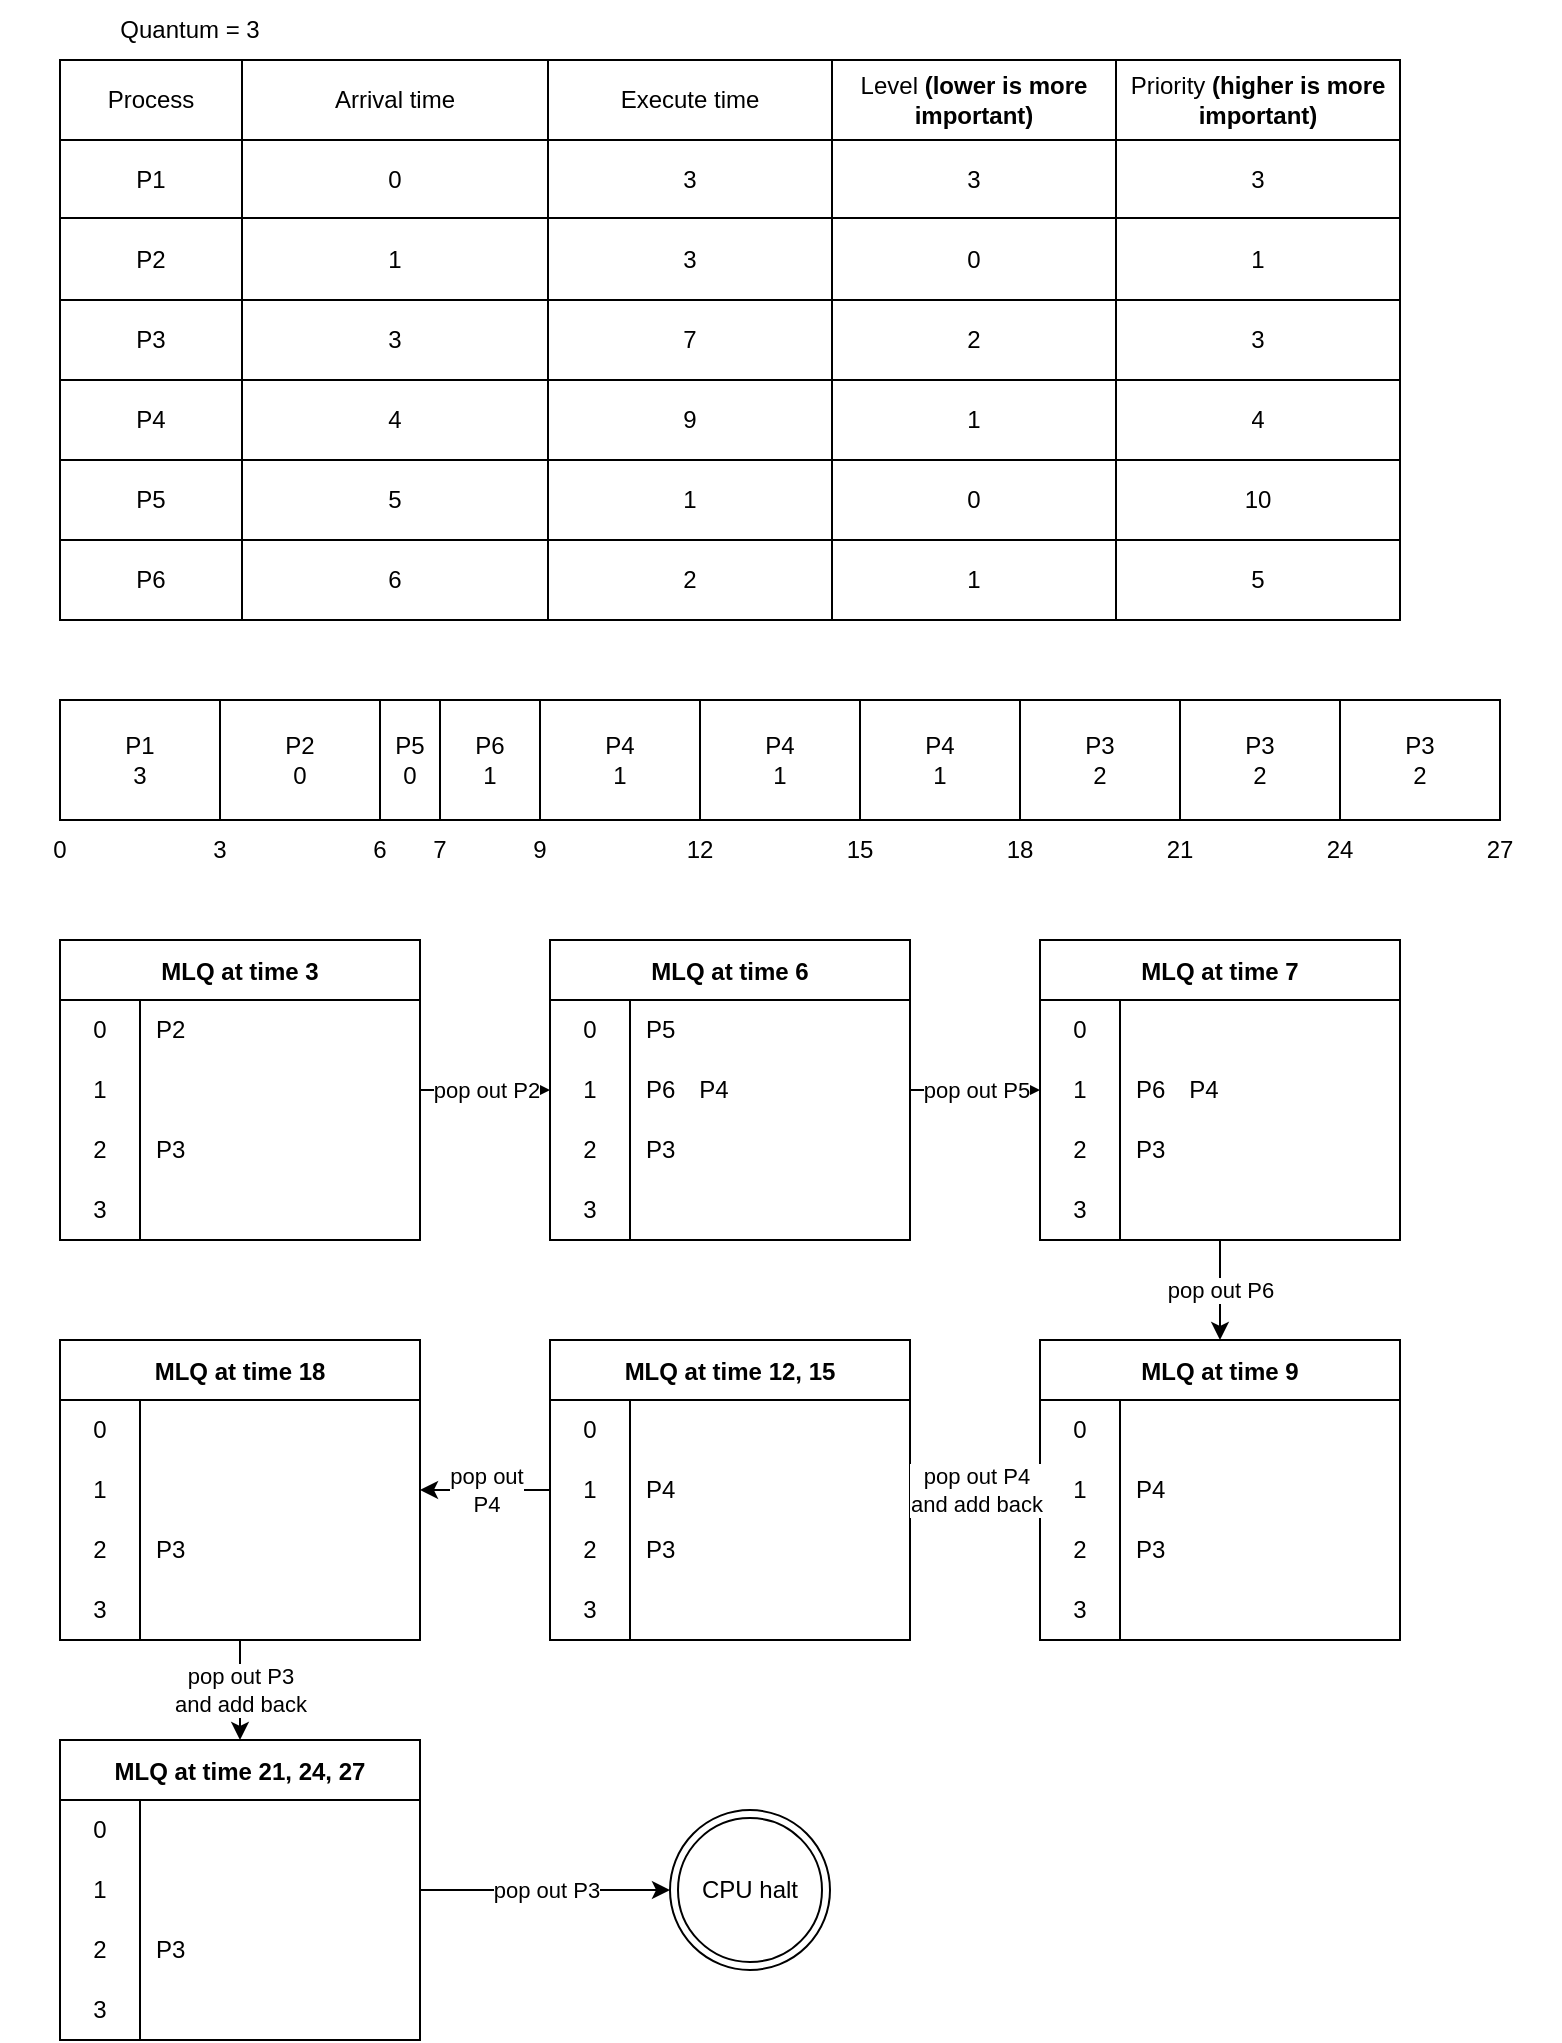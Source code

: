 <mxfile version="20.3.0" type="device"><diagram id="JdR4TpfTcAb123M0RGdp" name="Page-1"><mxGraphModel dx="1102" dy="1025" grid="1" gridSize="10" guides="1" tooltips="1" connect="1" arrows="1" fold="1" page="1" pageScale="1" pageWidth="850" pageHeight="1100" math="0" shadow="0"><root><mxCell id="0"/><mxCell id="1" parent="0"/><mxCell id="FrBNk-nTPE8TU9PFp3-e-2" value="&lt;div&gt;P1&lt;/div&gt;3" style="rounded=0;whiteSpace=wrap;html=1;" parent="1" vertex="1"><mxGeometry x="80" y="400" width="80" height="60" as="geometry"/></mxCell><mxCell id="FrBNk-nTPE8TU9PFp3-e-42" value="" style="shape=table;html=1;whiteSpace=wrap;startSize=0;container=1;collapsible=0;childLayout=tableLayout;" parent="1" vertex="1"><mxGeometry x="80" y="80" width="670" height="280" as="geometry"/></mxCell><mxCell id="FrBNk-nTPE8TU9PFp3-e-43" value="" style="shape=tableRow;horizontal=0;startSize=0;swimlaneHead=0;swimlaneBody=0;top=0;left=0;bottom=0;right=0;collapsible=0;dropTarget=0;fillColor=none;points=[[0,0.5],[1,0.5]];portConstraint=eastwest;" parent="FrBNk-nTPE8TU9PFp3-e-42" vertex="1"><mxGeometry width="670" height="40" as="geometry"/></mxCell><mxCell id="FrBNk-nTPE8TU9PFp3-e-44" value="Process" style="shape=partialRectangle;html=1;whiteSpace=wrap;connectable=0;fillColor=none;top=0;left=0;bottom=0;right=0;overflow=hidden;" parent="FrBNk-nTPE8TU9PFp3-e-43" vertex="1"><mxGeometry width="91" height="40" as="geometry"><mxRectangle width="91" height="40" as="alternateBounds"/></mxGeometry></mxCell><mxCell id="FrBNk-nTPE8TU9PFp3-e-45" value="Arrival time" style="shape=partialRectangle;html=1;whiteSpace=wrap;connectable=0;fillColor=none;top=0;left=0;bottom=0;right=0;overflow=hidden;" parent="FrBNk-nTPE8TU9PFp3-e-43" vertex="1"><mxGeometry x="91" width="153" height="40" as="geometry"><mxRectangle width="153" height="40" as="alternateBounds"/></mxGeometry></mxCell><mxCell id="FrBNk-nTPE8TU9PFp3-e-46" value="Execute time" style="shape=partialRectangle;html=1;whiteSpace=wrap;connectable=0;fillColor=none;top=0;left=0;bottom=0;right=0;overflow=hidden;" parent="FrBNk-nTPE8TU9PFp3-e-43" vertex="1"><mxGeometry x="244" width="142" height="40" as="geometry"><mxRectangle width="142" height="40" as="alternateBounds"/></mxGeometry></mxCell><mxCell id="FrBNk-nTPE8TU9PFp3-e-79" value="Level &lt;b&gt;(lower is more important)&lt;/b&gt;" style="shape=partialRectangle;html=1;whiteSpace=wrap;connectable=0;fillColor=none;top=0;left=0;bottom=0;right=0;overflow=hidden;" parent="FrBNk-nTPE8TU9PFp3-e-43" vertex="1"><mxGeometry x="386" width="142" height="40" as="geometry"><mxRectangle width="142" height="40" as="alternateBounds"/></mxGeometry></mxCell><mxCell id="FrBNk-nTPE8TU9PFp3-e-103" value="Priority&lt;b&gt; (higher is more important)&lt;/b&gt;" style="shape=partialRectangle;html=1;whiteSpace=wrap;connectable=0;fillColor=none;top=0;left=0;bottom=0;right=0;overflow=hidden;" parent="FrBNk-nTPE8TU9PFp3-e-43" vertex="1"><mxGeometry x="528" width="142" height="40" as="geometry"><mxRectangle width="142" height="40" as="alternateBounds"/></mxGeometry></mxCell><mxCell id="FrBNk-nTPE8TU9PFp3-e-47" value="" style="shape=tableRow;horizontal=0;startSize=0;swimlaneHead=0;swimlaneBody=0;top=0;left=0;bottom=0;right=0;collapsible=0;dropTarget=0;fillColor=none;points=[[0,0.5],[1,0.5]];portConstraint=eastwest;" parent="FrBNk-nTPE8TU9PFp3-e-42" vertex="1"><mxGeometry y="40" width="670" height="39" as="geometry"/></mxCell><mxCell id="FrBNk-nTPE8TU9PFp3-e-48" value="P1" style="shape=partialRectangle;html=1;whiteSpace=wrap;connectable=0;fillColor=none;top=0;left=0;bottom=0;right=0;overflow=hidden;" parent="FrBNk-nTPE8TU9PFp3-e-47" vertex="1"><mxGeometry width="91" height="39" as="geometry"><mxRectangle width="91" height="39" as="alternateBounds"/></mxGeometry></mxCell><mxCell id="FrBNk-nTPE8TU9PFp3-e-49" value="0" style="shape=partialRectangle;html=1;whiteSpace=wrap;connectable=0;fillColor=none;top=0;left=0;bottom=0;right=0;overflow=hidden;" parent="FrBNk-nTPE8TU9PFp3-e-47" vertex="1"><mxGeometry x="91" width="153" height="39" as="geometry"><mxRectangle width="153" height="39" as="alternateBounds"/></mxGeometry></mxCell><mxCell id="FrBNk-nTPE8TU9PFp3-e-50" value="3" style="shape=partialRectangle;html=1;whiteSpace=wrap;connectable=0;fillColor=none;top=0;left=0;bottom=0;right=0;overflow=hidden;" parent="FrBNk-nTPE8TU9PFp3-e-47" vertex="1"><mxGeometry x="244" width="142" height="39" as="geometry"><mxRectangle width="142" height="39" as="alternateBounds"/></mxGeometry></mxCell><mxCell id="FrBNk-nTPE8TU9PFp3-e-80" value="3" style="shape=partialRectangle;html=1;whiteSpace=wrap;connectable=0;fillColor=none;top=0;left=0;bottom=0;right=0;overflow=hidden;" parent="FrBNk-nTPE8TU9PFp3-e-47" vertex="1"><mxGeometry x="386" width="142" height="39" as="geometry"><mxRectangle width="142" height="39" as="alternateBounds"/></mxGeometry></mxCell><mxCell id="FrBNk-nTPE8TU9PFp3-e-104" value="3" style="shape=partialRectangle;html=1;whiteSpace=wrap;connectable=0;fillColor=none;top=0;left=0;bottom=0;right=0;overflow=hidden;" parent="FrBNk-nTPE8TU9PFp3-e-47" vertex="1"><mxGeometry x="528" width="142" height="39" as="geometry"><mxRectangle width="142" height="39" as="alternateBounds"/></mxGeometry></mxCell><mxCell id="FrBNk-nTPE8TU9PFp3-e-51" value="" style="shape=tableRow;horizontal=0;startSize=0;swimlaneHead=0;swimlaneBody=0;top=0;left=0;bottom=0;right=0;collapsible=0;dropTarget=0;fillColor=none;points=[[0,0.5],[1,0.5]];portConstraint=eastwest;" parent="FrBNk-nTPE8TU9PFp3-e-42" vertex="1"><mxGeometry y="79" width="670" height="41" as="geometry"/></mxCell><mxCell id="FrBNk-nTPE8TU9PFp3-e-52" value="P2" style="shape=partialRectangle;html=1;whiteSpace=wrap;connectable=0;fillColor=none;top=0;left=0;bottom=0;right=0;overflow=hidden;" parent="FrBNk-nTPE8TU9PFp3-e-51" vertex="1"><mxGeometry width="91" height="41" as="geometry"><mxRectangle width="91" height="41" as="alternateBounds"/></mxGeometry></mxCell><mxCell id="FrBNk-nTPE8TU9PFp3-e-53" value="1" style="shape=partialRectangle;html=1;whiteSpace=wrap;connectable=0;fillColor=none;top=0;left=0;bottom=0;right=0;overflow=hidden;" parent="FrBNk-nTPE8TU9PFp3-e-51" vertex="1"><mxGeometry x="91" width="153" height="41" as="geometry"><mxRectangle width="153" height="41" as="alternateBounds"/></mxGeometry></mxCell><mxCell id="FrBNk-nTPE8TU9PFp3-e-54" value="3" style="shape=partialRectangle;html=1;whiteSpace=wrap;connectable=0;fillColor=none;top=0;left=0;bottom=0;right=0;overflow=hidden;pointerEvents=1;" parent="FrBNk-nTPE8TU9PFp3-e-51" vertex="1"><mxGeometry x="244" width="142" height="41" as="geometry"><mxRectangle width="142" height="41" as="alternateBounds"/></mxGeometry></mxCell><mxCell id="FrBNk-nTPE8TU9PFp3-e-81" value="0" style="shape=partialRectangle;html=1;whiteSpace=wrap;connectable=0;fillColor=none;top=0;left=0;bottom=0;right=0;overflow=hidden;pointerEvents=1;" parent="FrBNk-nTPE8TU9PFp3-e-51" vertex="1"><mxGeometry x="386" width="142" height="41" as="geometry"><mxRectangle width="142" height="41" as="alternateBounds"/></mxGeometry></mxCell><mxCell id="FrBNk-nTPE8TU9PFp3-e-105" value="1" style="shape=partialRectangle;html=1;whiteSpace=wrap;connectable=0;fillColor=none;top=0;left=0;bottom=0;right=0;overflow=hidden;pointerEvents=1;" parent="FrBNk-nTPE8TU9PFp3-e-51" vertex="1"><mxGeometry x="528" width="142" height="41" as="geometry"><mxRectangle width="142" height="41" as="alternateBounds"/></mxGeometry></mxCell><mxCell id="FrBNk-nTPE8TU9PFp3-e-55" style="shape=tableRow;horizontal=0;startSize=0;swimlaneHead=0;swimlaneBody=0;top=0;left=0;bottom=0;right=0;collapsible=0;dropTarget=0;fillColor=none;points=[[0,0.5],[1,0.5]];portConstraint=eastwest;" parent="FrBNk-nTPE8TU9PFp3-e-42" vertex="1"><mxGeometry y="120" width="670" height="40" as="geometry"/></mxCell><mxCell id="FrBNk-nTPE8TU9PFp3-e-56" value="P3" style="shape=partialRectangle;html=1;whiteSpace=wrap;connectable=0;fillColor=none;top=0;left=0;bottom=0;right=0;overflow=hidden;" parent="FrBNk-nTPE8TU9PFp3-e-55" vertex="1"><mxGeometry width="91" height="40" as="geometry"><mxRectangle width="91" height="40" as="alternateBounds"/></mxGeometry></mxCell><mxCell id="FrBNk-nTPE8TU9PFp3-e-57" value="3" style="shape=partialRectangle;html=1;whiteSpace=wrap;connectable=0;fillColor=none;top=0;left=0;bottom=0;right=0;overflow=hidden;" parent="FrBNk-nTPE8TU9PFp3-e-55" vertex="1"><mxGeometry x="91" width="153" height="40" as="geometry"><mxRectangle width="153" height="40" as="alternateBounds"/></mxGeometry></mxCell><mxCell id="FrBNk-nTPE8TU9PFp3-e-58" value="7" style="shape=partialRectangle;html=1;whiteSpace=wrap;connectable=0;fillColor=none;top=0;left=0;bottom=0;right=0;overflow=hidden;pointerEvents=1;" parent="FrBNk-nTPE8TU9PFp3-e-55" vertex="1"><mxGeometry x="244" width="142" height="40" as="geometry"><mxRectangle width="142" height="40" as="alternateBounds"/></mxGeometry></mxCell><mxCell id="FrBNk-nTPE8TU9PFp3-e-82" value="2" style="shape=partialRectangle;html=1;whiteSpace=wrap;connectable=0;fillColor=none;top=0;left=0;bottom=0;right=0;overflow=hidden;pointerEvents=1;" parent="FrBNk-nTPE8TU9PFp3-e-55" vertex="1"><mxGeometry x="386" width="142" height="40" as="geometry"><mxRectangle width="142" height="40" as="alternateBounds"/></mxGeometry></mxCell><mxCell id="FrBNk-nTPE8TU9PFp3-e-106" value="3" style="shape=partialRectangle;html=1;whiteSpace=wrap;connectable=0;fillColor=none;top=0;left=0;bottom=0;right=0;overflow=hidden;pointerEvents=1;" parent="FrBNk-nTPE8TU9PFp3-e-55" vertex="1"><mxGeometry x="528" width="142" height="40" as="geometry"><mxRectangle width="142" height="40" as="alternateBounds"/></mxGeometry></mxCell><mxCell id="FrBNk-nTPE8TU9PFp3-e-59" style="shape=tableRow;horizontal=0;startSize=0;swimlaneHead=0;swimlaneBody=0;top=0;left=0;bottom=0;right=0;collapsible=0;dropTarget=0;fillColor=none;points=[[0,0.5],[1,0.5]];portConstraint=eastwest;" parent="FrBNk-nTPE8TU9PFp3-e-42" vertex="1"><mxGeometry y="160" width="670" height="40" as="geometry"/></mxCell><mxCell id="FrBNk-nTPE8TU9PFp3-e-60" value="P4" style="shape=partialRectangle;html=1;whiteSpace=wrap;connectable=0;fillColor=none;top=0;left=0;bottom=0;right=0;overflow=hidden;" parent="FrBNk-nTPE8TU9PFp3-e-59" vertex="1"><mxGeometry width="91" height="40" as="geometry"><mxRectangle width="91" height="40" as="alternateBounds"/></mxGeometry></mxCell><mxCell id="FrBNk-nTPE8TU9PFp3-e-61" value="4" style="shape=partialRectangle;html=1;whiteSpace=wrap;connectable=0;fillColor=none;top=0;left=0;bottom=0;right=0;overflow=hidden;" parent="FrBNk-nTPE8TU9PFp3-e-59" vertex="1"><mxGeometry x="91" width="153" height="40" as="geometry"><mxRectangle width="153" height="40" as="alternateBounds"/></mxGeometry></mxCell><mxCell id="FrBNk-nTPE8TU9PFp3-e-62" value="9" style="shape=partialRectangle;html=1;whiteSpace=wrap;connectable=0;fillColor=none;top=0;left=0;bottom=0;right=0;overflow=hidden;pointerEvents=1;" parent="FrBNk-nTPE8TU9PFp3-e-59" vertex="1"><mxGeometry x="244" width="142" height="40" as="geometry"><mxRectangle width="142" height="40" as="alternateBounds"/></mxGeometry></mxCell><mxCell id="FrBNk-nTPE8TU9PFp3-e-83" value="1" style="shape=partialRectangle;html=1;whiteSpace=wrap;connectable=0;fillColor=none;top=0;left=0;bottom=0;right=0;overflow=hidden;pointerEvents=1;" parent="FrBNk-nTPE8TU9PFp3-e-59" vertex="1"><mxGeometry x="386" width="142" height="40" as="geometry"><mxRectangle width="142" height="40" as="alternateBounds"/></mxGeometry></mxCell><mxCell id="FrBNk-nTPE8TU9PFp3-e-107" value="4" style="shape=partialRectangle;html=1;whiteSpace=wrap;connectable=0;fillColor=none;top=0;left=0;bottom=0;right=0;overflow=hidden;pointerEvents=1;" parent="FrBNk-nTPE8TU9PFp3-e-59" vertex="1"><mxGeometry x="528" width="142" height="40" as="geometry"><mxRectangle width="142" height="40" as="alternateBounds"/></mxGeometry></mxCell><mxCell id="FrBNk-nTPE8TU9PFp3-e-63" style="shape=tableRow;horizontal=0;startSize=0;swimlaneHead=0;swimlaneBody=0;top=0;left=0;bottom=0;right=0;collapsible=0;dropTarget=0;fillColor=none;points=[[0,0.5],[1,0.5]];portConstraint=eastwest;" parent="FrBNk-nTPE8TU9PFp3-e-42" vertex="1"><mxGeometry y="200" width="670" height="40" as="geometry"/></mxCell><mxCell id="FrBNk-nTPE8TU9PFp3-e-64" value="P5" style="shape=partialRectangle;html=1;whiteSpace=wrap;connectable=0;fillColor=none;top=0;left=0;bottom=0;right=0;overflow=hidden;" parent="FrBNk-nTPE8TU9PFp3-e-63" vertex="1"><mxGeometry width="91" height="40" as="geometry"><mxRectangle width="91" height="40" as="alternateBounds"/></mxGeometry></mxCell><mxCell id="FrBNk-nTPE8TU9PFp3-e-65" value="5" style="shape=partialRectangle;html=1;whiteSpace=wrap;connectable=0;fillColor=none;top=0;left=0;bottom=0;right=0;overflow=hidden;" parent="FrBNk-nTPE8TU9PFp3-e-63" vertex="1"><mxGeometry x="91" width="153" height="40" as="geometry"><mxRectangle width="153" height="40" as="alternateBounds"/></mxGeometry></mxCell><mxCell id="FrBNk-nTPE8TU9PFp3-e-66" value="1" style="shape=partialRectangle;html=1;whiteSpace=wrap;connectable=0;fillColor=none;top=0;left=0;bottom=0;right=0;overflow=hidden;pointerEvents=1;" parent="FrBNk-nTPE8TU9PFp3-e-63" vertex="1"><mxGeometry x="244" width="142" height="40" as="geometry"><mxRectangle width="142" height="40" as="alternateBounds"/></mxGeometry></mxCell><mxCell id="FrBNk-nTPE8TU9PFp3-e-84" value="0" style="shape=partialRectangle;html=1;whiteSpace=wrap;connectable=0;fillColor=none;top=0;left=0;bottom=0;right=0;overflow=hidden;pointerEvents=1;" parent="FrBNk-nTPE8TU9PFp3-e-63" vertex="1"><mxGeometry x="386" width="142" height="40" as="geometry"><mxRectangle width="142" height="40" as="alternateBounds"/></mxGeometry></mxCell><mxCell id="FrBNk-nTPE8TU9PFp3-e-108" value="10" style="shape=partialRectangle;html=1;whiteSpace=wrap;connectable=0;fillColor=none;top=0;left=0;bottom=0;right=0;overflow=hidden;pointerEvents=1;" parent="FrBNk-nTPE8TU9PFp3-e-63" vertex="1"><mxGeometry x="528" width="142" height="40" as="geometry"><mxRectangle width="142" height="40" as="alternateBounds"/></mxGeometry></mxCell><mxCell id="FrBNk-nTPE8TU9PFp3-e-146" style="shape=tableRow;horizontal=0;startSize=0;swimlaneHead=0;swimlaneBody=0;top=0;left=0;bottom=0;right=0;collapsible=0;dropTarget=0;fillColor=none;points=[[0,0.5],[1,0.5]];portConstraint=eastwest;" parent="FrBNk-nTPE8TU9PFp3-e-42" vertex="1"><mxGeometry y="240" width="670" height="40" as="geometry"/></mxCell><mxCell id="FrBNk-nTPE8TU9PFp3-e-147" value="P6" style="shape=partialRectangle;html=1;whiteSpace=wrap;connectable=0;fillColor=none;top=0;left=0;bottom=0;right=0;overflow=hidden;" parent="FrBNk-nTPE8TU9PFp3-e-146" vertex="1"><mxGeometry width="91" height="40" as="geometry"><mxRectangle width="91" height="40" as="alternateBounds"/></mxGeometry></mxCell><mxCell id="FrBNk-nTPE8TU9PFp3-e-148" value="6" style="shape=partialRectangle;html=1;whiteSpace=wrap;connectable=0;fillColor=none;top=0;left=0;bottom=0;right=0;overflow=hidden;" parent="FrBNk-nTPE8TU9PFp3-e-146" vertex="1"><mxGeometry x="91" width="153" height="40" as="geometry"><mxRectangle width="153" height="40" as="alternateBounds"/></mxGeometry></mxCell><mxCell id="FrBNk-nTPE8TU9PFp3-e-149" value="2" style="shape=partialRectangle;html=1;whiteSpace=wrap;connectable=0;fillColor=none;top=0;left=0;bottom=0;right=0;overflow=hidden;pointerEvents=1;" parent="FrBNk-nTPE8TU9PFp3-e-146" vertex="1"><mxGeometry x="244" width="142" height="40" as="geometry"><mxRectangle width="142" height="40" as="alternateBounds"/></mxGeometry></mxCell><mxCell id="FrBNk-nTPE8TU9PFp3-e-150" value="1" style="shape=partialRectangle;html=1;whiteSpace=wrap;connectable=0;fillColor=none;top=0;left=0;bottom=0;right=0;overflow=hidden;pointerEvents=1;" parent="FrBNk-nTPE8TU9PFp3-e-146" vertex="1"><mxGeometry x="386" width="142" height="40" as="geometry"><mxRectangle width="142" height="40" as="alternateBounds"/></mxGeometry></mxCell><mxCell id="FrBNk-nTPE8TU9PFp3-e-151" value="5" style="shape=partialRectangle;html=1;whiteSpace=wrap;connectable=0;fillColor=none;top=0;left=0;bottom=0;right=0;overflow=hidden;pointerEvents=1;" parent="FrBNk-nTPE8TU9PFp3-e-146" vertex="1"><mxGeometry x="528" width="142" height="40" as="geometry"><mxRectangle width="142" height="40" as="alternateBounds"/></mxGeometry></mxCell><mxCell id="FrBNk-nTPE8TU9PFp3-e-85" value="Quantum = 3" style="text;html=1;strokeColor=none;fillColor=none;align=center;verticalAlign=middle;whiteSpace=wrap;rounded=0;" parent="1" vertex="1"><mxGeometry x="80" y="50" width="130" height="30" as="geometry"/></mxCell><mxCell id="FrBNk-nTPE8TU9PFp3-e-86" value="0" style="text;html=1;strokeColor=none;fillColor=none;align=center;verticalAlign=middle;whiteSpace=wrap;rounded=0;" parent="1" vertex="1"><mxGeometry x="50" y="460" width="60" height="30" as="geometry"/></mxCell><mxCell id="FrBNk-nTPE8TU9PFp3-e-87" value="3" style="text;html=1;strokeColor=none;fillColor=none;align=center;verticalAlign=middle;whiteSpace=wrap;rounded=0;" parent="1" vertex="1"><mxGeometry x="130" y="460" width="60" height="30" as="geometry"/></mxCell><mxCell id="FrBNk-nTPE8TU9PFp3-e-88" value="&lt;div&gt;P2&lt;/div&gt;0" style="rounded=0;whiteSpace=wrap;html=1;" parent="1" vertex="1"><mxGeometry x="160" y="400" width="80" height="60" as="geometry"/></mxCell><mxCell id="FrBNk-nTPE8TU9PFp3-e-89" value="&lt;div&gt;P6&lt;/div&gt;&lt;div&gt;1&lt;br&gt;&lt;/div&gt;" style="rounded=0;whiteSpace=wrap;html=1;" parent="1" vertex="1"><mxGeometry x="270" y="400" width="50" height="60" as="geometry"/></mxCell><mxCell id="FrBNk-nTPE8TU9PFp3-e-90" value="6" style="text;html=1;strokeColor=none;fillColor=none;align=center;verticalAlign=middle;whiteSpace=wrap;rounded=0;" parent="1" vertex="1"><mxGeometry x="210" y="460" width="60" height="30" as="geometry"/></mxCell><mxCell id="FrBNk-nTPE8TU9PFp3-e-92" value="&lt;div&gt;P5&lt;/div&gt;&lt;div&gt;0&lt;br&gt;&lt;/div&gt;" style="rounded=0;whiteSpace=wrap;html=1;" parent="1" vertex="1"><mxGeometry x="240" y="400" width="30" height="60" as="geometry"/></mxCell><mxCell id="FrBNk-nTPE8TU9PFp3-e-93" value="&lt;div&gt;P4&lt;/div&gt;&lt;div&gt;1&lt;br&gt;&lt;/div&gt;" style="rounded=0;whiteSpace=wrap;html=1;" parent="1" vertex="1"><mxGeometry x="320" y="400" width="80" height="60" as="geometry"/></mxCell><mxCell id="FrBNk-nTPE8TU9PFp3-e-94" value="9" style="text;html=1;strokeColor=none;fillColor=none;align=center;verticalAlign=middle;whiteSpace=wrap;rounded=0;" parent="1" vertex="1"><mxGeometry x="290" y="460" width="60" height="30" as="geometry"/></mxCell><mxCell id="FrBNk-nTPE8TU9PFp3-e-95" value="12" style="text;html=1;strokeColor=none;fillColor=none;align=center;verticalAlign=middle;whiteSpace=wrap;rounded=0;" parent="1" vertex="1"><mxGeometry x="370" y="460" width="60" height="30" as="geometry"/></mxCell><mxCell id="FrBNk-nTPE8TU9PFp3-e-96" value="&lt;div&gt;P4&lt;/div&gt;&lt;div&gt;1&lt;br&gt;&lt;/div&gt;" style="rounded=0;whiteSpace=wrap;html=1;" parent="1" vertex="1"><mxGeometry x="400" y="400" width="80" height="60" as="geometry"/></mxCell><mxCell id="FrBNk-nTPE8TU9PFp3-e-97" value="15" style="text;html=1;strokeColor=none;fillColor=none;align=center;verticalAlign=middle;whiteSpace=wrap;rounded=0;" parent="1" vertex="1"><mxGeometry x="450" y="460" width="60" height="30" as="geometry"/></mxCell><mxCell id="FrBNk-nTPE8TU9PFp3-e-98" value="&lt;div&gt;P4&lt;/div&gt;&lt;div&gt;1&lt;br&gt;&lt;/div&gt;" style="rounded=0;whiteSpace=wrap;html=1;" parent="1" vertex="1"><mxGeometry x="480" y="400" width="80" height="60" as="geometry"/></mxCell><mxCell id="FrBNk-nTPE8TU9PFp3-e-99" value="18" style="text;html=1;strokeColor=none;fillColor=none;align=center;verticalAlign=middle;whiteSpace=wrap;rounded=0;" parent="1" vertex="1"><mxGeometry x="530" y="460" width="60" height="30" as="geometry"/></mxCell><mxCell id="FrBNk-nTPE8TU9PFp3-e-100" value="&lt;div&gt;P3&lt;/div&gt;&lt;div&gt;2&lt;br&gt;&lt;/div&gt;" style="rounded=0;whiteSpace=wrap;html=1;" parent="1" vertex="1"><mxGeometry x="560" y="400" width="80" height="60" as="geometry"/></mxCell><mxCell id="FrBNk-nTPE8TU9PFp3-e-101" value="21" style="text;html=1;strokeColor=none;fillColor=none;align=center;verticalAlign=middle;whiteSpace=wrap;rounded=0;" parent="1" vertex="1"><mxGeometry x="610" y="460" width="60" height="30" as="geometry"/></mxCell><mxCell id="FrBNk-nTPE8TU9PFp3-e-102" value="7" style="text;html=1;strokeColor=none;fillColor=none;align=center;verticalAlign=middle;whiteSpace=wrap;rounded=0;" parent="1" vertex="1"><mxGeometry x="240" y="460" width="60" height="30" as="geometry"/></mxCell><mxCell id="FrBNk-nTPE8TU9PFp3-e-185" value="pop out P5" style="edgeStyle=orthogonalEdgeStyle;rounded=0;orthogonalLoop=1;jettySize=auto;html=1;entryX=0;entryY=0.5;entryDx=0;entryDy=0;" parent="1" source="FrBNk-nTPE8TU9PFp3-e-127" target="FrBNk-nTPE8TU9PFp3-e-176" edge="1"><mxGeometry relative="1" as="geometry"/></mxCell><mxCell id="FrBNk-nTPE8TU9PFp3-e-127" value="MLQ at time 6" style="shape=table;startSize=30;container=1;collapsible=0;childLayout=tableLayout;fixedRows=1;rowLines=0;fontStyle=1;" parent="1" vertex="1"><mxGeometry x="325" y="520" width="180" height="150" as="geometry"/></mxCell><mxCell id="FrBNk-nTPE8TU9PFp3-e-128" value="" style="shape=tableRow;horizontal=0;startSize=0;swimlaneHead=0;swimlaneBody=0;top=0;left=0;bottom=0;right=0;collapsible=0;dropTarget=0;fillColor=none;points=[[0,0.5],[1,0.5]];portConstraint=eastwest;" parent="FrBNk-nTPE8TU9PFp3-e-127" vertex="1"><mxGeometry y="30" width="180" height="30" as="geometry"/></mxCell><mxCell id="FrBNk-nTPE8TU9PFp3-e-129" value="0" style="shape=partialRectangle;html=1;whiteSpace=wrap;connectable=0;fillColor=none;top=0;left=0;bottom=0;right=0;overflow=hidden;pointerEvents=1;" parent="FrBNk-nTPE8TU9PFp3-e-128" vertex="1"><mxGeometry width="40" height="30" as="geometry"><mxRectangle width="40" height="30" as="alternateBounds"/></mxGeometry></mxCell><mxCell id="FrBNk-nTPE8TU9PFp3-e-130" value="P5" style="shape=partialRectangle;html=1;whiteSpace=wrap;connectable=0;fillColor=none;top=0;left=0;bottom=0;right=0;align=left;spacingLeft=6;overflow=hidden;" parent="FrBNk-nTPE8TU9PFp3-e-128" vertex="1"><mxGeometry x="40" width="140" height="30" as="geometry"><mxRectangle width="140" height="30" as="alternateBounds"/></mxGeometry></mxCell><mxCell id="FrBNk-nTPE8TU9PFp3-e-131" value="" style="shape=tableRow;horizontal=0;startSize=0;swimlaneHead=0;swimlaneBody=0;top=0;left=0;bottom=0;right=0;collapsible=0;dropTarget=0;fillColor=none;points=[[0,0.5],[1,0.5]];portConstraint=eastwest;" parent="FrBNk-nTPE8TU9PFp3-e-127" vertex="1"><mxGeometry y="60" width="180" height="30" as="geometry"/></mxCell><mxCell id="FrBNk-nTPE8TU9PFp3-e-132" value="1" style="shape=partialRectangle;html=1;whiteSpace=wrap;connectable=0;fillColor=none;top=0;left=0;bottom=0;right=0;overflow=hidden;" parent="FrBNk-nTPE8TU9PFp3-e-131" vertex="1"><mxGeometry width="40" height="30" as="geometry"><mxRectangle width="40" height="30" as="alternateBounds"/></mxGeometry></mxCell><mxCell id="FrBNk-nTPE8TU9PFp3-e-133" value="P6&lt;span style=&quot;white-space: pre;&quot;&gt;&#9;&lt;/span&gt;P4" style="shape=partialRectangle;html=1;whiteSpace=wrap;connectable=0;fillColor=none;top=0;left=0;bottom=0;right=0;align=left;spacingLeft=6;overflow=hidden;" parent="FrBNk-nTPE8TU9PFp3-e-131" vertex="1"><mxGeometry x="40" width="140" height="30" as="geometry"><mxRectangle width="140" height="30" as="alternateBounds"/></mxGeometry></mxCell><mxCell id="FrBNk-nTPE8TU9PFp3-e-134" value="" style="shape=tableRow;horizontal=0;startSize=0;swimlaneHead=0;swimlaneBody=0;top=0;left=0;bottom=0;right=0;collapsible=0;dropTarget=0;fillColor=none;points=[[0,0.5],[1,0.5]];portConstraint=eastwest;" parent="FrBNk-nTPE8TU9PFp3-e-127" vertex="1"><mxGeometry y="90" width="180" height="30" as="geometry"/></mxCell><mxCell id="FrBNk-nTPE8TU9PFp3-e-135" value="2" style="shape=partialRectangle;html=1;whiteSpace=wrap;connectable=0;fillColor=none;top=0;left=0;bottom=0;right=0;overflow=hidden;" parent="FrBNk-nTPE8TU9PFp3-e-134" vertex="1"><mxGeometry width="40" height="30" as="geometry"><mxRectangle width="40" height="30" as="alternateBounds"/></mxGeometry></mxCell><mxCell id="FrBNk-nTPE8TU9PFp3-e-136" value="P3" style="shape=partialRectangle;html=1;whiteSpace=wrap;connectable=0;fillColor=none;top=0;left=0;bottom=0;right=0;align=left;spacingLeft=6;overflow=hidden;" parent="FrBNk-nTPE8TU9PFp3-e-134" vertex="1"><mxGeometry x="40" width="140" height="30" as="geometry"><mxRectangle width="140" height="30" as="alternateBounds"/></mxGeometry></mxCell><mxCell id="FrBNk-nTPE8TU9PFp3-e-137" style="shape=tableRow;horizontal=0;startSize=0;swimlaneHead=0;swimlaneBody=0;top=0;left=0;bottom=0;right=0;collapsible=0;dropTarget=0;fillColor=none;points=[[0,0.5],[1,0.5]];portConstraint=eastwest;" parent="FrBNk-nTPE8TU9PFp3-e-127" vertex="1"><mxGeometry y="120" width="180" height="30" as="geometry"/></mxCell><mxCell id="FrBNk-nTPE8TU9PFp3-e-138" value="3" style="shape=partialRectangle;html=1;whiteSpace=wrap;connectable=0;fillColor=none;top=0;left=0;bottom=0;right=0;overflow=hidden;" parent="FrBNk-nTPE8TU9PFp3-e-137" vertex="1"><mxGeometry width="40" height="30" as="geometry"><mxRectangle width="40" height="30" as="alternateBounds"/></mxGeometry></mxCell><mxCell id="FrBNk-nTPE8TU9PFp3-e-139" style="shape=partialRectangle;html=1;whiteSpace=wrap;connectable=0;fillColor=none;top=0;left=0;bottom=0;right=0;align=left;spacingLeft=6;overflow=hidden;" parent="FrBNk-nTPE8TU9PFp3-e-137" vertex="1"><mxGeometry x="40" width="140" height="30" as="geometry"><mxRectangle width="140" height="30" as="alternateBounds"/></mxGeometry></mxCell><mxCell id="FrBNk-nTPE8TU9PFp3-e-166" value="pop out P2" style="edgeStyle=orthogonalEdgeStyle;rounded=0;orthogonalLoop=1;jettySize=auto;html=1;entryX=0;entryY=0.5;entryDx=0;entryDy=0;" parent="1" source="FrBNk-nTPE8TU9PFp3-e-152" target="FrBNk-nTPE8TU9PFp3-e-131" edge="1"><mxGeometry relative="1" as="geometry"/></mxCell><mxCell id="FrBNk-nTPE8TU9PFp3-e-152" value="MLQ at time 3" style="shape=table;startSize=30;container=1;collapsible=0;childLayout=tableLayout;fixedRows=1;rowLines=0;fontStyle=1;" parent="1" vertex="1"><mxGeometry x="80" y="520" width="180" height="150" as="geometry"/></mxCell><mxCell id="FrBNk-nTPE8TU9PFp3-e-153" value="" style="shape=tableRow;horizontal=0;startSize=0;swimlaneHead=0;swimlaneBody=0;top=0;left=0;bottom=0;right=0;collapsible=0;dropTarget=0;fillColor=none;points=[[0,0.5],[1,0.5]];portConstraint=eastwest;" parent="FrBNk-nTPE8TU9PFp3-e-152" vertex="1"><mxGeometry y="30" width="180" height="30" as="geometry"/></mxCell><mxCell id="FrBNk-nTPE8TU9PFp3-e-154" value="0" style="shape=partialRectangle;html=1;whiteSpace=wrap;connectable=0;fillColor=none;top=0;left=0;bottom=0;right=0;overflow=hidden;pointerEvents=1;" parent="FrBNk-nTPE8TU9PFp3-e-153" vertex="1"><mxGeometry width="40" height="30" as="geometry"><mxRectangle width="40" height="30" as="alternateBounds"/></mxGeometry></mxCell><mxCell id="FrBNk-nTPE8TU9PFp3-e-155" value="P2" style="shape=partialRectangle;html=1;whiteSpace=wrap;connectable=0;fillColor=none;top=0;left=0;bottom=0;right=0;align=left;spacingLeft=6;overflow=hidden;" parent="FrBNk-nTPE8TU9PFp3-e-153" vertex="1"><mxGeometry x="40" width="140" height="30" as="geometry"><mxRectangle width="140" height="30" as="alternateBounds"/></mxGeometry></mxCell><mxCell id="FrBNk-nTPE8TU9PFp3-e-156" value="" style="shape=tableRow;horizontal=0;startSize=0;swimlaneHead=0;swimlaneBody=0;top=0;left=0;bottom=0;right=0;collapsible=0;dropTarget=0;fillColor=none;points=[[0,0.5],[1,0.5]];portConstraint=eastwest;" parent="FrBNk-nTPE8TU9PFp3-e-152" vertex="1"><mxGeometry y="60" width="180" height="30" as="geometry"/></mxCell><mxCell id="FrBNk-nTPE8TU9PFp3-e-157" value="1" style="shape=partialRectangle;html=1;whiteSpace=wrap;connectable=0;fillColor=none;top=0;left=0;bottom=0;right=0;overflow=hidden;" parent="FrBNk-nTPE8TU9PFp3-e-156" vertex="1"><mxGeometry width="40" height="30" as="geometry"><mxRectangle width="40" height="30" as="alternateBounds"/></mxGeometry></mxCell><mxCell id="FrBNk-nTPE8TU9PFp3-e-158" value="" style="shape=partialRectangle;html=1;whiteSpace=wrap;connectable=0;fillColor=none;top=0;left=0;bottom=0;right=0;align=left;spacingLeft=6;overflow=hidden;" parent="FrBNk-nTPE8TU9PFp3-e-156" vertex="1"><mxGeometry x="40" width="140" height="30" as="geometry"><mxRectangle width="140" height="30" as="alternateBounds"/></mxGeometry></mxCell><mxCell id="FrBNk-nTPE8TU9PFp3-e-159" value="" style="shape=tableRow;horizontal=0;startSize=0;swimlaneHead=0;swimlaneBody=0;top=0;left=0;bottom=0;right=0;collapsible=0;dropTarget=0;fillColor=none;points=[[0,0.5],[1,0.5]];portConstraint=eastwest;" parent="FrBNk-nTPE8TU9PFp3-e-152" vertex="1"><mxGeometry y="90" width="180" height="30" as="geometry"/></mxCell><mxCell id="FrBNk-nTPE8TU9PFp3-e-160" value="2" style="shape=partialRectangle;html=1;whiteSpace=wrap;connectable=0;fillColor=none;top=0;left=0;bottom=0;right=0;overflow=hidden;" parent="FrBNk-nTPE8TU9PFp3-e-159" vertex="1"><mxGeometry width="40" height="30" as="geometry"><mxRectangle width="40" height="30" as="alternateBounds"/></mxGeometry></mxCell><mxCell id="FrBNk-nTPE8TU9PFp3-e-161" value="P3" style="shape=partialRectangle;html=1;whiteSpace=wrap;connectable=0;fillColor=none;top=0;left=0;bottom=0;right=0;align=left;spacingLeft=6;overflow=hidden;" parent="FrBNk-nTPE8TU9PFp3-e-159" vertex="1"><mxGeometry x="40" width="140" height="30" as="geometry"><mxRectangle width="140" height="30" as="alternateBounds"/></mxGeometry></mxCell><mxCell id="FrBNk-nTPE8TU9PFp3-e-162" style="shape=tableRow;horizontal=0;startSize=0;swimlaneHead=0;swimlaneBody=0;top=0;left=0;bottom=0;right=0;collapsible=0;dropTarget=0;fillColor=none;points=[[0,0.5],[1,0.5]];portConstraint=eastwest;" parent="FrBNk-nTPE8TU9PFp3-e-152" vertex="1"><mxGeometry y="120" width="180" height="30" as="geometry"/></mxCell><mxCell id="FrBNk-nTPE8TU9PFp3-e-163" value="3" style="shape=partialRectangle;html=1;whiteSpace=wrap;connectable=0;fillColor=none;top=0;left=0;bottom=0;right=0;overflow=hidden;" parent="FrBNk-nTPE8TU9PFp3-e-162" vertex="1"><mxGeometry width="40" height="30" as="geometry"><mxRectangle width="40" height="30" as="alternateBounds"/></mxGeometry></mxCell><mxCell id="FrBNk-nTPE8TU9PFp3-e-164" style="shape=partialRectangle;html=1;whiteSpace=wrap;connectable=0;fillColor=none;top=0;left=0;bottom=0;right=0;align=left;spacingLeft=6;overflow=hidden;" parent="FrBNk-nTPE8TU9PFp3-e-162" vertex="1"><mxGeometry x="40" width="140" height="30" as="geometry"><mxRectangle width="140" height="30" as="alternateBounds"/></mxGeometry></mxCell><mxCell id="FrBNk-nTPE8TU9PFp3-e-168" value="&lt;div&gt;P3&lt;/div&gt;&lt;div&gt;2&lt;br&gt;&lt;/div&gt;" style="rounded=0;whiteSpace=wrap;html=1;" parent="1" vertex="1"><mxGeometry x="640" y="400" width="80" height="60" as="geometry"/></mxCell><mxCell id="FrBNk-nTPE8TU9PFp3-e-169" value="&lt;div&gt;P3&lt;/div&gt;&lt;div&gt;2&lt;br&gt;&lt;/div&gt;" style="rounded=0;whiteSpace=wrap;html=1;" parent="1" vertex="1"><mxGeometry x="720" y="400" width="80" height="60" as="geometry"/></mxCell><mxCell id="FrBNk-nTPE8TU9PFp3-e-170" value="24" style="text;html=1;strokeColor=none;fillColor=none;align=center;verticalAlign=middle;whiteSpace=wrap;rounded=0;" parent="1" vertex="1"><mxGeometry x="690" y="460" width="60" height="30" as="geometry"/></mxCell><mxCell id="FrBNk-nTPE8TU9PFp3-e-171" value="27" style="text;html=1;strokeColor=none;fillColor=none;align=center;verticalAlign=middle;whiteSpace=wrap;rounded=0;" parent="1" vertex="1"><mxGeometry x="770" y="460" width="60" height="30" as="geometry"/></mxCell><mxCell id="FrBNk-nTPE8TU9PFp3-e-199" value="pop out P6" style="edgeStyle=orthogonalEdgeStyle;rounded=0;orthogonalLoop=1;jettySize=auto;html=1;entryX=0.5;entryY=0;entryDx=0;entryDy=0;" parent="1" source="FrBNk-nTPE8TU9PFp3-e-172" target="FrBNk-nTPE8TU9PFp3-e-186" edge="1"><mxGeometry relative="1" as="geometry"/></mxCell><mxCell id="FrBNk-nTPE8TU9PFp3-e-172" value="MLQ at time 7" style="shape=table;startSize=30;container=1;collapsible=0;childLayout=tableLayout;fixedRows=1;rowLines=0;fontStyle=1;" parent="1" vertex="1"><mxGeometry x="570" y="520" width="180" height="150" as="geometry"/></mxCell><mxCell id="FrBNk-nTPE8TU9PFp3-e-173" value="" style="shape=tableRow;horizontal=0;startSize=0;swimlaneHead=0;swimlaneBody=0;top=0;left=0;bottom=0;right=0;collapsible=0;dropTarget=0;fillColor=none;points=[[0,0.5],[1,0.5]];portConstraint=eastwest;" parent="FrBNk-nTPE8TU9PFp3-e-172" vertex="1"><mxGeometry y="30" width="180" height="30" as="geometry"/></mxCell><mxCell id="FrBNk-nTPE8TU9PFp3-e-174" value="0" style="shape=partialRectangle;html=1;whiteSpace=wrap;connectable=0;fillColor=none;top=0;left=0;bottom=0;right=0;overflow=hidden;pointerEvents=1;" parent="FrBNk-nTPE8TU9PFp3-e-173" vertex="1"><mxGeometry width="40" height="30" as="geometry"><mxRectangle width="40" height="30" as="alternateBounds"/></mxGeometry></mxCell><mxCell id="FrBNk-nTPE8TU9PFp3-e-175" value="" style="shape=partialRectangle;html=1;whiteSpace=wrap;connectable=0;fillColor=none;top=0;left=0;bottom=0;right=0;align=left;spacingLeft=6;overflow=hidden;" parent="FrBNk-nTPE8TU9PFp3-e-173" vertex="1"><mxGeometry x="40" width="140" height="30" as="geometry"><mxRectangle width="140" height="30" as="alternateBounds"/></mxGeometry></mxCell><mxCell id="FrBNk-nTPE8TU9PFp3-e-176" value="" style="shape=tableRow;horizontal=0;startSize=0;swimlaneHead=0;swimlaneBody=0;top=0;left=0;bottom=0;right=0;collapsible=0;dropTarget=0;fillColor=none;points=[[0,0.5],[1,0.5]];portConstraint=eastwest;" parent="FrBNk-nTPE8TU9PFp3-e-172" vertex="1"><mxGeometry y="60" width="180" height="30" as="geometry"/></mxCell><mxCell id="FrBNk-nTPE8TU9PFp3-e-177" value="1" style="shape=partialRectangle;html=1;whiteSpace=wrap;connectable=0;fillColor=none;top=0;left=0;bottom=0;right=0;overflow=hidden;" parent="FrBNk-nTPE8TU9PFp3-e-176" vertex="1"><mxGeometry width="40" height="30" as="geometry"><mxRectangle width="40" height="30" as="alternateBounds"/></mxGeometry></mxCell><mxCell id="FrBNk-nTPE8TU9PFp3-e-178" value="P6&lt;span style=&quot;white-space: pre;&quot;&gt;&#9;&lt;/span&gt;P4" style="shape=partialRectangle;html=1;whiteSpace=wrap;connectable=0;fillColor=none;top=0;left=0;bottom=0;right=0;align=left;spacingLeft=6;overflow=hidden;" parent="FrBNk-nTPE8TU9PFp3-e-176" vertex="1"><mxGeometry x="40" width="140" height="30" as="geometry"><mxRectangle width="140" height="30" as="alternateBounds"/></mxGeometry></mxCell><mxCell id="FrBNk-nTPE8TU9PFp3-e-179" value="" style="shape=tableRow;horizontal=0;startSize=0;swimlaneHead=0;swimlaneBody=0;top=0;left=0;bottom=0;right=0;collapsible=0;dropTarget=0;fillColor=none;points=[[0,0.5],[1,0.5]];portConstraint=eastwest;" parent="FrBNk-nTPE8TU9PFp3-e-172" vertex="1"><mxGeometry y="90" width="180" height="30" as="geometry"/></mxCell><mxCell id="FrBNk-nTPE8TU9PFp3-e-180" value="2" style="shape=partialRectangle;html=1;whiteSpace=wrap;connectable=0;fillColor=none;top=0;left=0;bottom=0;right=0;overflow=hidden;" parent="FrBNk-nTPE8TU9PFp3-e-179" vertex="1"><mxGeometry width="40" height="30" as="geometry"><mxRectangle width="40" height="30" as="alternateBounds"/></mxGeometry></mxCell><mxCell id="FrBNk-nTPE8TU9PFp3-e-181" value="P3" style="shape=partialRectangle;html=1;whiteSpace=wrap;connectable=0;fillColor=none;top=0;left=0;bottom=0;right=0;align=left;spacingLeft=6;overflow=hidden;" parent="FrBNk-nTPE8TU9PFp3-e-179" vertex="1"><mxGeometry x="40" width="140" height="30" as="geometry"><mxRectangle width="140" height="30" as="alternateBounds"/></mxGeometry></mxCell><mxCell id="FrBNk-nTPE8TU9PFp3-e-182" style="shape=tableRow;horizontal=0;startSize=0;swimlaneHead=0;swimlaneBody=0;top=0;left=0;bottom=0;right=0;collapsible=0;dropTarget=0;fillColor=none;points=[[0,0.5],[1,0.5]];portConstraint=eastwest;" parent="FrBNk-nTPE8TU9PFp3-e-172" vertex="1"><mxGeometry y="120" width="180" height="30" as="geometry"/></mxCell><mxCell id="FrBNk-nTPE8TU9PFp3-e-183" value="3" style="shape=partialRectangle;html=1;whiteSpace=wrap;connectable=0;fillColor=none;top=0;left=0;bottom=0;right=0;overflow=hidden;" parent="FrBNk-nTPE8TU9PFp3-e-182" vertex="1"><mxGeometry width="40" height="30" as="geometry"><mxRectangle width="40" height="30" as="alternateBounds"/></mxGeometry></mxCell><mxCell id="FrBNk-nTPE8TU9PFp3-e-184" style="shape=partialRectangle;html=1;whiteSpace=wrap;connectable=0;fillColor=none;top=0;left=0;bottom=0;right=0;align=left;spacingLeft=6;overflow=hidden;" parent="FrBNk-nTPE8TU9PFp3-e-182" vertex="1"><mxGeometry x="40" width="140" height="30" as="geometry"><mxRectangle width="140" height="30" as="alternateBounds"/></mxGeometry></mxCell><mxCell id="FrBNk-nTPE8TU9PFp3-e-186" value="MLQ at time 9" style="shape=table;startSize=30;container=1;collapsible=0;childLayout=tableLayout;fixedRows=1;rowLines=0;fontStyle=1;" parent="1" vertex="1"><mxGeometry x="570" y="720" width="180" height="150" as="geometry"/></mxCell><mxCell id="FrBNk-nTPE8TU9PFp3-e-187" value="" style="shape=tableRow;horizontal=0;startSize=0;swimlaneHead=0;swimlaneBody=0;top=0;left=0;bottom=0;right=0;collapsible=0;dropTarget=0;fillColor=none;points=[[0,0.5],[1,0.5]];portConstraint=eastwest;" parent="FrBNk-nTPE8TU9PFp3-e-186" vertex="1"><mxGeometry y="30" width="180" height="30" as="geometry"/></mxCell><mxCell id="FrBNk-nTPE8TU9PFp3-e-188" value="0" style="shape=partialRectangle;html=1;whiteSpace=wrap;connectable=0;fillColor=none;top=0;left=0;bottom=0;right=0;overflow=hidden;pointerEvents=1;" parent="FrBNk-nTPE8TU9PFp3-e-187" vertex="1"><mxGeometry width="40" height="30" as="geometry"><mxRectangle width="40" height="30" as="alternateBounds"/></mxGeometry></mxCell><mxCell id="FrBNk-nTPE8TU9PFp3-e-189" value="" style="shape=partialRectangle;html=1;whiteSpace=wrap;connectable=0;fillColor=none;top=0;left=0;bottom=0;right=0;align=left;spacingLeft=6;overflow=hidden;" parent="FrBNk-nTPE8TU9PFp3-e-187" vertex="1"><mxGeometry x="40" width="140" height="30" as="geometry"><mxRectangle width="140" height="30" as="alternateBounds"/></mxGeometry></mxCell><mxCell id="FrBNk-nTPE8TU9PFp3-e-190" value="" style="shape=tableRow;horizontal=0;startSize=0;swimlaneHead=0;swimlaneBody=0;top=0;left=0;bottom=0;right=0;collapsible=0;dropTarget=0;fillColor=none;points=[[0,0.5],[1,0.5]];portConstraint=eastwest;" parent="FrBNk-nTPE8TU9PFp3-e-186" vertex="1"><mxGeometry y="60" width="180" height="30" as="geometry"/></mxCell><mxCell id="FrBNk-nTPE8TU9PFp3-e-191" value="1" style="shape=partialRectangle;html=1;whiteSpace=wrap;connectable=0;fillColor=none;top=0;left=0;bottom=0;right=0;overflow=hidden;" parent="FrBNk-nTPE8TU9PFp3-e-190" vertex="1"><mxGeometry width="40" height="30" as="geometry"><mxRectangle width="40" height="30" as="alternateBounds"/></mxGeometry></mxCell><mxCell id="FrBNk-nTPE8TU9PFp3-e-192" value="P4" style="shape=partialRectangle;html=1;whiteSpace=wrap;connectable=0;fillColor=none;top=0;left=0;bottom=0;right=0;align=left;spacingLeft=6;overflow=hidden;" parent="FrBNk-nTPE8TU9PFp3-e-190" vertex="1"><mxGeometry x="40" width="140" height="30" as="geometry"><mxRectangle width="140" height="30" as="alternateBounds"/></mxGeometry></mxCell><mxCell id="FrBNk-nTPE8TU9PFp3-e-193" value="" style="shape=tableRow;horizontal=0;startSize=0;swimlaneHead=0;swimlaneBody=0;top=0;left=0;bottom=0;right=0;collapsible=0;dropTarget=0;fillColor=none;points=[[0,0.5],[1,0.5]];portConstraint=eastwest;" parent="FrBNk-nTPE8TU9PFp3-e-186" vertex="1"><mxGeometry y="90" width="180" height="30" as="geometry"/></mxCell><mxCell id="FrBNk-nTPE8TU9PFp3-e-194" value="2" style="shape=partialRectangle;html=1;whiteSpace=wrap;connectable=0;fillColor=none;top=0;left=0;bottom=0;right=0;overflow=hidden;" parent="FrBNk-nTPE8TU9PFp3-e-193" vertex="1"><mxGeometry width="40" height="30" as="geometry"><mxRectangle width="40" height="30" as="alternateBounds"/></mxGeometry></mxCell><mxCell id="FrBNk-nTPE8TU9PFp3-e-195" value="P3" style="shape=partialRectangle;html=1;whiteSpace=wrap;connectable=0;fillColor=none;top=0;left=0;bottom=0;right=0;align=left;spacingLeft=6;overflow=hidden;" parent="FrBNk-nTPE8TU9PFp3-e-193" vertex="1"><mxGeometry x="40" width="140" height="30" as="geometry"><mxRectangle width="140" height="30" as="alternateBounds"/></mxGeometry></mxCell><mxCell id="FrBNk-nTPE8TU9PFp3-e-196" style="shape=tableRow;horizontal=0;startSize=0;swimlaneHead=0;swimlaneBody=0;top=0;left=0;bottom=0;right=0;collapsible=0;dropTarget=0;fillColor=none;points=[[0,0.5],[1,0.5]];portConstraint=eastwest;" parent="FrBNk-nTPE8TU9PFp3-e-186" vertex="1"><mxGeometry y="120" width="180" height="30" as="geometry"/></mxCell><mxCell id="FrBNk-nTPE8TU9PFp3-e-197" value="3" style="shape=partialRectangle;html=1;whiteSpace=wrap;connectable=0;fillColor=none;top=0;left=0;bottom=0;right=0;overflow=hidden;" parent="FrBNk-nTPE8TU9PFp3-e-196" vertex="1"><mxGeometry width="40" height="30" as="geometry"><mxRectangle width="40" height="30" as="alternateBounds"/></mxGeometry></mxCell><mxCell id="FrBNk-nTPE8TU9PFp3-e-198" style="shape=partialRectangle;html=1;whiteSpace=wrap;connectable=0;fillColor=none;top=0;left=0;bottom=0;right=0;align=left;spacingLeft=6;overflow=hidden;" parent="FrBNk-nTPE8TU9PFp3-e-196" vertex="1"><mxGeometry x="40" width="140" height="30" as="geometry"><mxRectangle width="140" height="30" as="alternateBounds"/></mxGeometry></mxCell><mxCell id="FrBNk-nTPE8TU9PFp3-e-200" value="MLQ at time 12, 15" style="shape=table;startSize=30;container=1;collapsible=0;childLayout=tableLayout;fixedRows=1;rowLines=0;fontStyle=1;" parent="1" vertex="1"><mxGeometry x="325" y="720" width="180" height="150" as="geometry"/></mxCell><mxCell id="FrBNk-nTPE8TU9PFp3-e-201" value="" style="shape=tableRow;horizontal=0;startSize=0;swimlaneHead=0;swimlaneBody=0;top=0;left=0;bottom=0;right=0;collapsible=0;dropTarget=0;fillColor=none;points=[[0,0.5],[1,0.5]];portConstraint=eastwest;" parent="FrBNk-nTPE8TU9PFp3-e-200" vertex="1"><mxGeometry y="30" width="180" height="30" as="geometry"/></mxCell><mxCell id="FrBNk-nTPE8TU9PFp3-e-202" value="0" style="shape=partialRectangle;html=1;whiteSpace=wrap;connectable=0;fillColor=none;top=0;left=0;bottom=0;right=0;overflow=hidden;pointerEvents=1;" parent="FrBNk-nTPE8TU9PFp3-e-201" vertex="1"><mxGeometry width="40" height="30" as="geometry"><mxRectangle width="40" height="30" as="alternateBounds"/></mxGeometry></mxCell><mxCell id="FrBNk-nTPE8TU9PFp3-e-203" value="" style="shape=partialRectangle;html=1;whiteSpace=wrap;connectable=0;fillColor=none;top=0;left=0;bottom=0;right=0;align=left;spacingLeft=6;overflow=hidden;" parent="FrBNk-nTPE8TU9PFp3-e-201" vertex="1"><mxGeometry x="40" width="140" height="30" as="geometry"><mxRectangle width="140" height="30" as="alternateBounds"/></mxGeometry></mxCell><mxCell id="FrBNk-nTPE8TU9PFp3-e-204" value="" style="shape=tableRow;horizontal=0;startSize=0;swimlaneHead=0;swimlaneBody=0;top=0;left=0;bottom=0;right=0;collapsible=0;dropTarget=0;fillColor=none;points=[[0,0.5],[1,0.5]];portConstraint=eastwest;" parent="FrBNk-nTPE8TU9PFp3-e-200" vertex="1"><mxGeometry y="60" width="180" height="30" as="geometry"/></mxCell><mxCell id="FrBNk-nTPE8TU9PFp3-e-205" value="1" style="shape=partialRectangle;html=1;whiteSpace=wrap;connectable=0;fillColor=none;top=0;left=0;bottom=0;right=0;overflow=hidden;" parent="FrBNk-nTPE8TU9PFp3-e-204" vertex="1"><mxGeometry width="40" height="30" as="geometry"><mxRectangle width="40" height="30" as="alternateBounds"/></mxGeometry></mxCell><mxCell id="FrBNk-nTPE8TU9PFp3-e-206" value="P4" style="shape=partialRectangle;html=1;whiteSpace=wrap;connectable=0;fillColor=none;top=0;left=0;bottom=0;right=0;align=left;spacingLeft=6;overflow=hidden;" parent="FrBNk-nTPE8TU9PFp3-e-204" vertex="1"><mxGeometry x="40" width="140" height="30" as="geometry"><mxRectangle width="140" height="30" as="alternateBounds"/></mxGeometry></mxCell><mxCell id="FrBNk-nTPE8TU9PFp3-e-207" value="" style="shape=tableRow;horizontal=0;startSize=0;swimlaneHead=0;swimlaneBody=0;top=0;left=0;bottom=0;right=0;collapsible=0;dropTarget=0;fillColor=none;points=[[0,0.5],[1,0.5]];portConstraint=eastwest;" parent="FrBNk-nTPE8TU9PFp3-e-200" vertex="1"><mxGeometry y="90" width="180" height="30" as="geometry"/></mxCell><mxCell id="FrBNk-nTPE8TU9PFp3-e-208" value="2" style="shape=partialRectangle;html=1;whiteSpace=wrap;connectable=0;fillColor=none;top=0;left=0;bottom=0;right=0;overflow=hidden;" parent="FrBNk-nTPE8TU9PFp3-e-207" vertex="1"><mxGeometry width="40" height="30" as="geometry"><mxRectangle width="40" height="30" as="alternateBounds"/></mxGeometry></mxCell><mxCell id="FrBNk-nTPE8TU9PFp3-e-209" value="P3" style="shape=partialRectangle;html=1;whiteSpace=wrap;connectable=0;fillColor=none;top=0;left=0;bottom=0;right=0;align=left;spacingLeft=6;overflow=hidden;" parent="FrBNk-nTPE8TU9PFp3-e-207" vertex="1"><mxGeometry x="40" width="140" height="30" as="geometry"><mxRectangle width="140" height="30" as="alternateBounds"/></mxGeometry></mxCell><mxCell id="FrBNk-nTPE8TU9PFp3-e-210" style="shape=tableRow;horizontal=0;startSize=0;swimlaneHead=0;swimlaneBody=0;top=0;left=0;bottom=0;right=0;collapsible=0;dropTarget=0;fillColor=none;points=[[0,0.5],[1,0.5]];portConstraint=eastwest;" parent="FrBNk-nTPE8TU9PFp3-e-200" vertex="1"><mxGeometry y="120" width="180" height="30" as="geometry"/></mxCell><mxCell id="FrBNk-nTPE8TU9PFp3-e-211" value="3" style="shape=partialRectangle;html=1;whiteSpace=wrap;connectable=0;fillColor=none;top=0;left=0;bottom=0;right=0;overflow=hidden;" parent="FrBNk-nTPE8TU9PFp3-e-210" vertex="1"><mxGeometry width="40" height="30" as="geometry"><mxRectangle width="40" height="30" as="alternateBounds"/></mxGeometry></mxCell><mxCell id="FrBNk-nTPE8TU9PFp3-e-212" style="shape=partialRectangle;html=1;whiteSpace=wrap;connectable=0;fillColor=none;top=0;left=0;bottom=0;right=0;align=left;spacingLeft=6;overflow=hidden;" parent="FrBNk-nTPE8TU9PFp3-e-210" vertex="1"><mxGeometry x="40" width="140" height="30" as="geometry"><mxRectangle width="140" height="30" as="alternateBounds"/></mxGeometry></mxCell><mxCell id="FrBNk-nTPE8TU9PFp3-e-213" value="&lt;div&gt;pop out P4&lt;/div&gt;&lt;div&gt;and add back&lt;br&gt;&lt;/div&gt;" style="edgeStyle=orthogonalEdgeStyle;rounded=0;orthogonalLoop=1;jettySize=auto;html=1;entryX=1;entryY=0.5;entryDx=0;entryDy=0;" parent="1" source="FrBNk-nTPE8TU9PFp3-e-190" target="FrBNk-nTPE8TU9PFp3-e-200" edge="1"><mxGeometry relative="1" as="geometry"/></mxCell><mxCell id="FrBNk-nTPE8TU9PFp3-e-255" value="&lt;div&gt;pop out P3&lt;/div&gt;&lt;div&gt;and add back&lt;br&gt;&lt;/div&gt;" style="edgeStyle=orthogonalEdgeStyle;rounded=0;orthogonalLoop=1;jettySize=auto;html=1;entryX=0.5;entryY=0;entryDx=0;entryDy=0;" parent="1" source="FrBNk-nTPE8TU9PFp3-e-214" target="FrBNk-nTPE8TU9PFp3-e-242" edge="1"><mxGeometry relative="1" as="geometry"/></mxCell><mxCell id="FrBNk-nTPE8TU9PFp3-e-214" value="MLQ at time 18" style="shape=table;startSize=30;container=1;collapsible=0;childLayout=tableLayout;fixedRows=1;rowLines=0;fontStyle=1;" parent="1" vertex="1"><mxGeometry x="80" y="720" width="180" height="150" as="geometry"/></mxCell><mxCell id="FrBNk-nTPE8TU9PFp3-e-215" value="" style="shape=tableRow;horizontal=0;startSize=0;swimlaneHead=0;swimlaneBody=0;top=0;left=0;bottom=0;right=0;collapsible=0;dropTarget=0;fillColor=none;points=[[0,0.5],[1,0.5]];portConstraint=eastwest;" parent="FrBNk-nTPE8TU9PFp3-e-214" vertex="1"><mxGeometry y="30" width="180" height="30" as="geometry"/></mxCell><mxCell id="FrBNk-nTPE8TU9PFp3-e-216" value="0" style="shape=partialRectangle;html=1;whiteSpace=wrap;connectable=0;fillColor=none;top=0;left=0;bottom=0;right=0;overflow=hidden;pointerEvents=1;" parent="FrBNk-nTPE8TU9PFp3-e-215" vertex="1"><mxGeometry width="40" height="30" as="geometry"><mxRectangle width="40" height="30" as="alternateBounds"/></mxGeometry></mxCell><mxCell id="FrBNk-nTPE8TU9PFp3-e-217" value="" style="shape=partialRectangle;html=1;whiteSpace=wrap;connectable=0;fillColor=none;top=0;left=0;bottom=0;right=0;align=left;spacingLeft=6;overflow=hidden;" parent="FrBNk-nTPE8TU9PFp3-e-215" vertex="1"><mxGeometry x="40" width="140" height="30" as="geometry"><mxRectangle width="140" height="30" as="alternateBounds"/></mxGeometry></mxCell><mxCell id="FrBNk-nTPE8TU9PFp3-e-218" value="" style="shape=tableRow;horizontal=0;startSize=0;swimlaneHead=0;swimlaneBody=0;top=0;left=0;bottom=0;right=0;collapsible=0;dropTarget=0;fillColor=none;points=[[0,0.5],[1,0.5]];portConstraint=eastwest;" parent="FrBNk-nTPE8TU9PFp3-e-214" vertex="1"><mxGeometry y="60" width="180" height="30" as="geometry"/></mxCell><mxCell id="FrBNk-nTPE8TU9PFp3-e-219" value="1" style="shape=partialRectangle;html=1;whiteSpace=wrap;connectable=0;fillColor=none;top=0;left=0;bottom=0;right=0;overflow=hidden;" parent="FrBNk-nTPE8TU9PFp3-e-218" vertex="1"><mxGeometry width="40" height="30" as="geometry"><mxRectangle width="40" height="30" as="alternateBounds"/></mxGeometry></mxCell><mxCell id="FrBNk-nTPE8TU9PFp3-e-220" value="" style="shape=partialRectangle;html=1;whiteSpace=wrap;connectable=0;fillColor=none;top=0;left=0;bottom=0;right=0;align=left;spacingLeft=6;overflow=hidden;" parent="FrBNk-nTPE8TU9PFp3-e-218" vertex="1"><mxGeometry x="40" width="140" height="30" as="geometry"><mxRectangle width="140" height="30" as="alternateBounds"/></mxGeometry></mxCell><mxCell id="FrBNk-nTPE8TU9PFp3-e-221" value="" style="shape=tableRow;horizontal=0;startSize=0;swimlaneHead=0;swimlaneBody=0;top=0;left=0;bottom=0;right=0;collapsible=0;dropTarget=0;fillColor=none;points=[[0,0.5],[1,0.5]];portConstraint=eastwest;" parent="FrBNk-nTPE8TU9PFp3-e-214" vertex="1"><mxGeometry y="90" width="180" height="30" as="geometry"/></mxCell><mxCell id="FrBNk-nTPE8TU9PFp3-e-222" value="2" style="shape=partialRectangle;html=1;whiteSpace=wrap;connectable=0;fillColor=none;top=0;left=0;bottom=0;right=0;overflow=hidden;" parent="FrBNk-nTPE8TU9PFp3-e-221" vertex="1"><mxGeometry width="40" height="30" as="geometry"><mxRectangle width="40" height="30" as="alternateBounds"/></mxGeometry></mxCell><mxCell id="FrBNk-nTPE8TU9PFp3-e-223" value="P3" style="shape=partialRectangle;html=1;whiteSpace=wrap;connectable=0;fillColor=none;top=0;left=0;bottom=0;right=0;align=left;spacingLeft=6;overflow=hidden;" parent="FrBNk-nTPE8TU9PFp3-e-221" vertex="1"><mxGeometry x="40" width="140" height="30" as="geometry"><mxRectangle width="140" height="30" as="alternateBounds"/></mxGeometry></mxCell><mxCell id="FrBNk-nTPE8TU9PFp3-e-224" style="shape=tableRow;horizontal=0;startSize=0;swimlaneHead=0;swimlaneBody=0;top=0;left=0;bottom=0;right=0;collapsible=0;dropTarget=0;fillColor=none;points=[[0,0.5],[1,0.5]];portConstraint=eastwest;" parent="FrBNk-nTPE8TU9PFp3-e-214" vertex="1"><mxGeometry y="120" width="180" height="30" as="geometry"/></mxCell><mxCell id="FrBNk-nTPE8TU9PFp3-e-225" value="3" style="shape=partialRectangle;html=1;whiteSpace=wrap;connectable=0;fillColor=none;top=0;left=0;bottom=0;right=0;overflow=hidden;" parent="FrBNk-nTPE8TU9PFp3-e-224" vertex="1"><mxGeometry width="40" height="30" as="geometry"><mxRectangle width="40" height="30" as="alternateBounds"/></mxGeometry></mxCell><mxCell id="FrBNk-nTPE8TU9PFp3-e-226" style="shape=partialRectangle;html=1;whiteSpace=wrap;connectable=0;fillColor=none;top=0;left=0;bottom=0;right=0;align=left;spacingLeft=6;overflow=hidden;" parent="FrBNk-nTPE8TU9PFp3-e-224" vertex="1"><mxGeometry x="40" width="140" height="30" as="geometry"><mxRectangle width="140" height="30" as="alternateBounds"/></mxGeometry></mxCell><mxCell id="FrBNk-nTPE8TU9PFp3-e-241" value="&lt;div&gt;pop out&lt;/div&gt;&lt;div&gt;P4&lt;br&gt;&lt;/div&gt;" style="edgeStyle=orthogonalEdgeStyle;rounded=0;orthogonalLoop=1;jettySize=auto;html=1;entryX=1;entryY=0.5;entryDx=0;entryDy=0;" parent="1" source="FrBNk-nTPE8TU9PFp3-e-204" target="FrBNk-nTPE8TU9PFp3-e-218" edge="1"><mxGeometry relative="1" as="geometry"/></mxCell><mxCell id="FrBNk-nTPE8TU9PFp3-e-242" value="MLQ at time 21, 24, 27" style="shape=table;startSize=30;container=1;collapsible=0;childLayout=tableLayout;fixedRows=1;rowLines=0;fontStyle=1;" parent="1" vertex="1"><mxGeometry x="80" y="920" width="180" height="150" as="geometry"/></mxCell><mxCell id="FrBNk-nTPE8TU9PFp3-e-243" value="" style="shape=tableRow;horizontal=0;startSize=0;swimlaneHead=0;swimlaneBody=0;top=0;left=0;bottom=0;right=0;collapsible=0;dropTarget=0;fillColor=none;points=[[0,0.5],[1,0.5]];portConstraint=eastwest;" parent="FrBNk-nTPE8TU9PFp3-e-242" vertex="1"><mxGeometry y="30" width="180" height="30" as="geometry"/></mxCell><mxCell id="FrBNk-nTPE8TU9PFp3-e-244" value="0" style="shape=partialRectangle;html=1;whiteSpace=wrap;connectable=0;fillColor=none;top=0;left=0;bottom=0;right=0;overflow=hidden;pointerEvents=1;" parent="FrBNk-nTPE8TU9PFp3-e-243" vertex="1"><mxGeometry width="40" height="30" as="geometry"><mxRectangle width="40" height="30" as="alternateBounds"/></mxGeometry></mxCell><mxCell id="FrBNk-nTPE8TU9PFp3-e-245" value="" style="shape=partialRectangle;html=1;whiteSpace=wrap;connectable=0;fillColor=none;top=0;left=0;bottom=0;right=0;align=left;spacingLeft=6;overflow=hidden;" parent="FrBNk-nTPE8TU9PFp3-e-243" vertex="1"><mxGeometry x="40" width="140" height="30" as="geometry"><mxRectangle width="140" height="30" as="alternateBounds"/></mxGeometry></mxCell><mxCell id="FrBNk-nTPE8TU9PFp3-e-246" value="" style="shape=tableRow;horizontal=0;startSize=0;swimlaneHead=0;swimlaneBody=0;top=0;left=0;bottom=0;right=0;collapsible=0;dropTarget=0;fillColor=none;points=[[0,0.5],[1,0.5]];portConstraint=eastwest;" parent="FrBNk-nTPE8TU9PFp3-e-242" vertex="1"><mxGeometry y="60" width="180" height="30" as="geometry"/></mxCell><mxCell id="FrBNk-nTPE8TU9PFp3-e-247" value="1" style="shape=partialRectangle;html=1;whiteSpace=wrap;connectable=0;fillColor=none;top=0;left=0;bottom=0;right=0;overflow=hidden;" parent="FrBNk-nTPE8TU9PFp3-e-246" vertex="1"><mxGeometry width="40" height="30" as="geometry"><mxRectangle width="40" height="30" as="alternateBounds"/></mxGeometry></mxCell><mxCell id="FrBNk-nTPE8TU9PFp3-e-248" value="" style="shape=partialRectangle;html=1;whiteSpace=wrap;connectable=0;fillColor=none;top=0;left=0;bottom=0;right=0;align=left;spacingLeft=6;overflow=hidden;" parent="FrBNk-nTPE8TU9PFp3-e-246" vertex="1"><mxGeometry x="40" width="140" height="30" as="geometry"><mxRectangle width="140" height="30" as="alternateBounds"/></mxGeometry></mxCell><mxCell id="FrBNk-nTPE8TU9PFp3-e-249" value="" style="shape=tableRow;horizontal=0;startSize=0;swimlaneHead=0;swimlaneBody=0;top=0;left=0;bottom=0;right=0;collapsible=0;dropTarget=0;fillColor=none;points=[[0,0.5],[1,0.5]];portConstraint=eastwest;" parent="FrBNk-nTPE8TU9PFp3-e-242" vertex="1"><mxGeometry y="90" width="180" height="30" as="geometry"/></mxCell><mxCell id="FrBNk-nTPE8TU9PFp3-e-250" value="2" style="shape=partialRectangle;html=1;whiteSpace=wrap;connectable=0;fillColor=none;top=0;left=0;bottom=0;right=0;overflow=hidden;" parent="FrBNk-nTPE8TU9PFp3-e-249" vertex="1"><mxGeometry width="40" height="30" as="geometry"><mxRectangle width="40" height="30" as="alternateBounds"/></mxGeometry></mxCell><mxCell id="FrBNk-nTPE8TU9PFp3-e-251" value="P3" style="shape=partialRectangle;html=1;whiteSpace=wrap;connectable=0;fillColor=none;top=0;left=0;bottom=0;right=0;align=left;spacingLeft=6;overflow=hidden;" parent="FrBNk-nTPE8TU9PFp3-e-249" vertex="1"><mxGeometry x="40" width="140" height="30" as="geometry"><mxRectangle width="140" height="30" as="alternateBounds"/></mxGeometry></mxCell><mxCell id="FrBNk-nTPE8TU9PFp3-e-252" style="shape=tableRow;horizontal=0;startSize=0;swimlaneHead=0;swimlaneBody=0;top=0;left=0;bottom=0;right=0;collapsible=0;dropTarget=0;fillColor=none;points=[[0,0.5],[1,0.5]];portConstraint=eastwest;" parent="FrBNk-nTPE8TU9PFp3-e-242" vertex="1"><mxGeometry y="120" width="180" height="30" as="geometry"/></mxCell><mxCell id="FrBNk-nTPE8TU9PFp3-e-253" value="3" style="shape=partialRectangle;html=1;whiteSpace=wrap;connectable=0;fillColor=none;top=0;left=0;bottom=0;right=0;overflow=hidden;" parent="FrBNk-nTPE8TU9PFp3-e-252" vertex="1"><mxGeometry width="40" height="30" as="geometry"><mxRectangle width="40" height="30" as="alternateBounds"/></mxGeometry></mxCell><mxCell id="FrBNk-nTPE8TU9PFp3-e-254" style="shape=partialRectangle;html=1;whiteSpace=wrap;connectable=0;fillColor=none;top=0;left=0;bottom=0;right=0;align=left;spacingLeft=6;overflow=hidden;" parent="FrBNk-nTPE8TU9PFp3-e-252" vertex="1"><mxGeometry x="40" width="140" height="30" as="geometry"><mxRectangle width="140" height="30" as="alternateBounds"/></mxGeometry></mxCell><mxCell id="FrBNk-nTPE8TU9PFp3-e-257" value="pop out P3" style="edgeStyle=orthogonalEdgeStyle;rounded=0;orthogonalLoop=1;jettySize=auto;html=1;entryX=0;entryY=0.5;entryDx=0;entryDy=0;" parent="1" source="FrBNk-nTPE8TU9PFp3-e-246" target="FrBNk-nTPE8TU9PFp3-e-258" edge="1"><mxGeometry relative="1" as="geometry"><mxPoint x="375" y="995" as="targetPoint"/></mxGeometry></mxCell><mxCell id="FrBNk-nTPE8TU9PFp3-e-258" value="CPU halt" style="ellipse;shape=doubleEllipse;whiteSpace=wrap;html=1;aspect=fixed;" parent="1" vertex="1"><mxGeometry x="385" y="955" width="80" height="80" as="geometry"/></mxCell></root></mxGraphModel></diagram></mxfile>